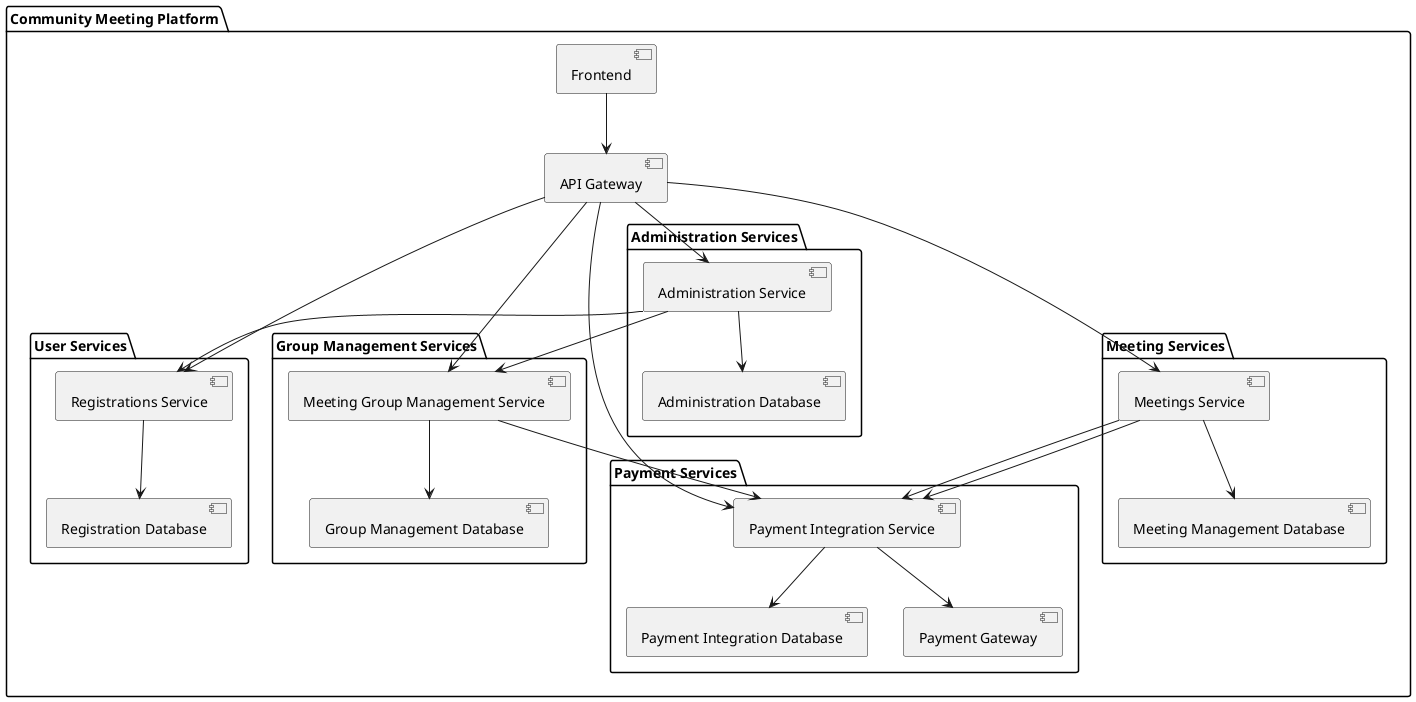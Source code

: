 @startuml
package "Community Meeting Platform" {
    [Frontend] as WebUI
    [API Gateway] as APIGateway

    package "User Services" {
        [Registrations Service] as Registrations
        [Registration Database] as RegistrationDB
        Registrations --> RegistrationDB
    }

    package "Group Management Services" {
        [Meeting Group Management Service] as GroupManagement
        [Group Management Database] as GroupManagementDB
        GroupManagement --> GroupManagementDB
    }

    package "Meeting Services" {
        [Meetings Service] as MeetingManagement
        [Meeting Management Database] as MeetingManagementDB
        MeetingManagement --> MeetingManagementDB
    }

    package "Administration Services" {
        [Administration Service] as Administration
        [Administration Database] as AdministrationDB
        Administration --> AdministrationDB
    }

    package "Payment Services" {
        [Payment Integration Service] as PaymentIntegration
        [Payment Integration Database] as PaymentDB
        [Payment Gateway] as PaymentGateway

        PaymentIntegration --> PaymentDB
        PaymentIntegration --> PaymentGateway
    }

    WebUI --> APIGateway
    APIGateway --> Registrations
    APIGateway --> GroupManagement
    APIGateway --> MeetingManagement
    APIGateway --> Administration
    APIGateway --> PaymentIntegration

    GroupManagement --> PaymentIntegration
    MeetingManagement --> PaymentIntegration
    MeetingManagement --> PaymentIntegration

    Administration --> Registrations
    Administration --> GroupManagement
}

@enduml
